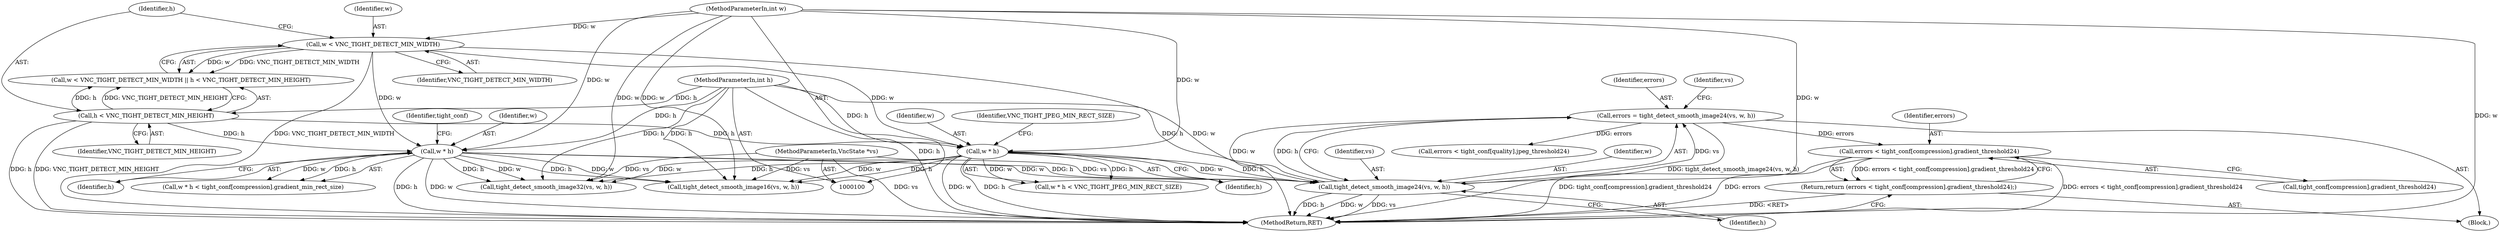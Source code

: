 digraph "0_qemu_9f64916da20eea67121d544698676295bbb105a7_4@array" {
"1000237" [label="(Call,errors < tight_conf[compression].gradient_threshold24)"];
"1000210" [label="(Call,errors = tight_detect_smooth_image24(vs, w, h))"];
"1000212" [label="(Call,tight_detect_smooth_image24(vs, w, h))"];
"1000101" [label="(MethodParameterIn,VncState *vs)"];
"1000183" [label="(Call,w * h)"];
"1000149" [label="(Call,w < VNC_TIGHT_DETECT_MIN_WIDTH)"];
"1000102" [label="(MethodParameterIn,int w)"];
"1000152" [label="(Call,h < VNC_TIGHT_DETECT_MIN_HEIGHT)"];
"1000103" [label="(MethodParameterIn,int h)"];
"1000172" [label="(Call,w * h)"];
"1000236" [label="(Return,return (errors < tight_conf[compression].gradient_threshold24);)"];
"1000212" [label="(Call,tight_detect_smooth_image24(vs, w, h))"];
"1000173" [label="(Identifier,w)"];
"1000215" [label="(Identifier,h)"];
"1000239" [label="(Call,tight_conf[compression].gradient_threshold24)"];
"1000185" [label="(Identifier,h)"];
"1000248" [label="(Call,tight_detect_smooth_image32(vs, w, h))"];
"1000102" [label="(MethodParameterIn,int w)"];
"1000151" [label="(Identifier,VNC_TIGHT_DETECT_MIN_WIDTH)"];
"1000229" [label="(Call,errors < tight_conf[quality].jpeg_threshold24)"];
"1000236" [label="(Return,return (errors < tight_conf[compression].gradient_threshold24);)"];
"1000282" [label="(MethodReturn,RET)"];
"1000210" [label="(Call,errors = tight_detect_smooth_image24(vs, w, h))"];
"1000153" [label="(Identifier,h)"];
"1000152" [label="(Call,h < VNC_TIGHT_DETECT_MIN_HEIGHT)"];
"1000154" [label="(Identifier,VNC_TIGHT_DETECT_MIN_HEIGHT)"];
"1000174" [label="(Identifier,h)"];
"1000101" [label="(MethodParameterIn,VncState *vs)"];
"1000149" [label="(Call,w < VNC_TIGHT_DETECT_MIN_WIDTH)"];
"1000148" [label="(Call,w < VNC_TIGHT_DETECT_MIN_WIDTH || h < VNC_TIGHT_DETECT_MIN_HEIGHT)"];
"1000150" [label="(Identifier,w)"];
"1000256" [label="(Call,tight_detect_smooth_image16(vs, w, h))"];
"1000237" [label="(Call,errors < tight_conf[compression].gradient_threshold24)"];
"1000211" [label="(Identifier,errors)"];
"1000103" [label="(MethodParameterIn,int h)"];
"1000171" [label="(Call,w * h < VNC_TIGHT_JPEG_MIN_RECT_SIZE)"];
"1000188" [label="(Identifier,tight_conf)"];
"1000172" [label="(Call,w * h)"];
"1000213" [label="(Identifier,vs)"];
"1000220" [label="(Identifier,vs)"];
"1000209" [label="(Block,)"];
"1000214" [label="(Identifier,w)"];
"1000182" [label="(Call,w * h < tight_conf[compression].gradient_min_rect_size)"];
"1000238" [label="(Identifier,errors)"];
"1000183" [label="(Call,w * h)"];
"1000184" [label="(Identifier,w)"];
"1000175" [label="(Identifier,VNC_TIGHT_JPEG_MIN_RECT_SIZE)"];
"1000237" -> "1000236"  [label="AST: "];
"1000237" -> "1000239"  [label="CFG: "];
"1000238" -> "1000237"  [label="AST: "];
"1000239" -> "1000237"  [label="AST: "];
"1000236" -> "1000237"  [label="CFG: "];
"1000237" -> "1000282"  [label="DDG: errors < tight_conf[compression].gradient_threshold24"];
"1000237" -> "1000282"  [label="DDG: tight_conf[compression].gradient_threshold24"];
"1000237" -> "1000282"  [label="DDG: errors"];
"1000237" -> "1000236"  [label="DDG: errors < tight_conf[compression].gradient_threshold24"];
"1000210" -> "1000237"  [label="DDG: errors"];
"1000210" -> "1000209"  [label="AST: "];
"1000210" -> "1000212"  [label="CFG: "];
"1000211" -> "1000210"  [label="AST: "];
"1000212" -> "1000210"  [label="AST: "];
"1000220" -> "1000210"  [label="CFG: "];
"1000210" -> "1000282"  [label="DDG: tight_detect_smooth_image24(vs, w, h)"];
"1000212" -> "1000210"  [label="DDG: vs"];
"1000212" -> "1000210"  [label="DDG: w"];
"1000212" -> "1000210"  [label="DDG: h"];
"1000210" -> "1000229"  [label="DDG: errors"];
"1000212" -> "1000215"  [label="CFG: "];
"1000213" -> "1000212"  [label="AST: "];
"1000214" -> "1000212"  [label="AST: "];
"1000215" -> "1000212"  [label="AST: "];
"1000212" -> "1000282"  [label="DDG: w"];
"1000212" -> "1000282"  [label="DDG: vs"];
"1000212" -> "1000282"  [label="DDG: h"];
"1000101" -> "1000212"  [label="DDG: vs"];
"1000183" -> "1000212"  [label="DDG: w"];
"1000183" -> "1000212"  [label="DDG: h"];
"1000172" -> "1000212"  [label="DDG: w"];
"1000172" -> "1000212"  [label="DDG: h"];
"1000102" -> "1000212"  [label="DDG: w"];
"1000103" -> "1000212"  [label="DDG: h"];
"1000101" -> "1000100"  [label="AST: "];
"1000101" -> "1000282"  [label="DDG: vs"];
"1000101" -> "1000248"  [label="DDG: vs"];
"1000101" -> "1000256"  [label="DDG: vs"];
"1000183" -> "1000182"  [label="AST: "];
"1000183" -> "1000185"  [label="CFG: "];
"1000184" -> "1000183"  [label="AST: "];
"1000185" -> "1000183"  [label="AST: "];
"1000188" -> "1000183"  [label="CFG: "];
"1000183" -> "1000282"  [label="DDG: h"];
"1000183" -> "1000282"  [label="DDG: w"];
"1000183" -> "1000182"  [label="DDG: w"];
"1000183" -> "1000182"  [label="DDG: h"];
"1000149" -> "1000183"  [label="DDG: w"];
"1000102" -> "1000183"  [label="DDG: w"];
"1000152" -> "1000183"  [label="DDG: h"];
"1000103" -> "1000183"  [label="DDG: h"];
"1000183" -> "1000248"  [label="DDG: w"];
"1000183" -> "1000248"  [label="DDG: h"];
"1000183" -> "1000256"  [label="DDG: w"];
"1000183" -> "1000256"  [label="DDG: h"];
"1000149" -> "1000148"  [label="AST: "];
"1000149" -> "1000151"  [label="CFG: "];
"1000150" -> "1000149"  [label="AST: "];
"1000151" -> "1000149"  [label="AST: "];
"1000153" -> "1000149"  [label="CFG: "];
"1000148" -> "1000149"  [label="CFG: "];
"1000149" -> "1000282"  [label="DDG: VNC_TIGHT_DETECT_MIN_WIDTH"];
"1000149" -> "1000282"  [label="DDG: w"];
"1000149" -> "1000148"  [label="DDG: w"];
"1000149" -> "1000148"  [label="DDG: VNC_TIGHT_DETECT_MIN_WIDTH"];
"1000102" -> "1000149"  [label="DDG: w"];
"1000149" -> "1000172"  [label="DDG: w"];
"1000102" -> "1000100"  [label="AST: "];
"1000102" -> "1000282"  [label="DDG: w"];
"1000102" -> "1000172"  [label="DDG: w"];
"1000102" -> "1000248"  [label="DDG: w"];
"1000102" -> "1000256"  [label="DDG: w"];
"1000152" -> "1000148"  [label="AST: "];
"1000152" -> "1000154"  [label="CFG: "];
"1000153" -> "1000152"  [label="AST: "];
"1000154" -> "1000152"  [label="AST: "];
"1000148" -> "1000152"  [label="CFG: "];
"1000152" -> "1000282"  [label="DDG: h"];
"1000152" -> "1000282"  [label="DDG: VNC_TIGHT_DETECT_MIN_HEIGHT"];
"1000152" -> "1000148"  [label="DDG: h"];
"1000152" -> "1000148"  [label="DDG: VNC_TIGHT_DETECT_MIN_HEIGHT"];
"1000103" -> "1000152"  [label="DDG: h"];
"1000152" -> "1000172"  [label="DDG: h"];
"1000103" -> "1000100"  [label="AST: "];
"1000103" -> "1000282"  [label="DDG: h"];
"1000103" -> "1000172"  [label="DDG: h"];
"1000103" -> "1000248"  [label="DDG: h"];
"1000103" -> "1000256"  [label="DDG: h"];
"1000172" -> "1000171"  [label="AST: "];
"1000172" -> "1000174"  [label="CFG: "];
"1000173" -> "1000172"  [label="AST: "];
"1000174" -> "1000172"  [label="AST: "];
"1000175" -> "1000172"  [label="CFG: "];
"1000172" -> "1000282"  [label="DDG: w"];
"1000172" -> "1000282"  [label="DDG: h"];
"1000172" -> "1000171"  [label="DDG: w"];
"1000172" -> "1000171"  [label="DDG: h"];
"1000172" -> "1000248"  [label="DDG: w"];
"1000172" -> "1000248"  [label="DDG: h"];
"1000172" -> "1000256"  [label="DDG: w"];
"1000172" -> "1000256"  [label="DDG: h"];
"1000236" -> "1000209"  [label="AST: "];
"1000282" -> "1000236"  [label="CFG: "];
"1000236" -> "1000282"  [label="DDG: <RET>"];
}
